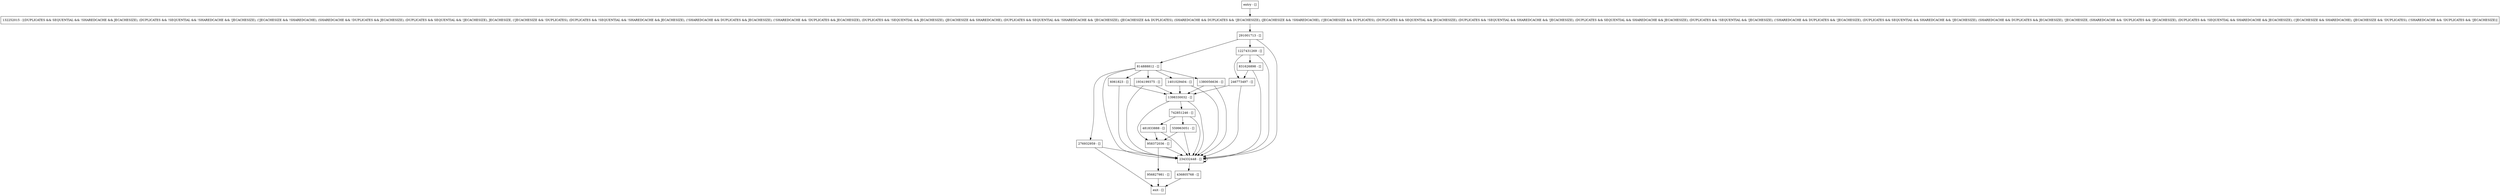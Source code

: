 digraph search {
node [shape=record];
481833888 [label="481833888 - []"];
291001713 [label="291001713 - []"];
1401029404 [label="1401029404 - []"];
814888812 [label="814888812 - []"];
1380056636 [label="1380056636 - []"];
436805768 [label="436805768 - []"];
742851246 [label="742851246 - []"];
6061823 [label="6061823 - []"];
559963051 [label="559963051 - []"];
1934199375 [label="1934199375 - []"];
276932959 [label="276932959 - []"];
entry [label="entry - []"];
exit [label="exit - []"];
234332448 [label="234332448 - []"];
132252015 [label="132252015 - [(DUPLICATES && SEQUENTIAL && !SHAREDCACHE && JECACHESIZE), (DUPLICATES && !SEQUENTIAL && !SHAREDCACHE && !JECACHESIZE), (!JECACHESIZE && !SHAREDCACHE), (SHAREDCACHE && !DUPLICATES && JECACHESIZE), (DUPLICATES && SEQUENTIAL && !JECACHESIZE), JECACHESIZE, (!JECACHESIZE && !DUPLICATES), (DUPLICATES && !SEQUENTIAL && !SHAREDCACHE && JECACHESIZE), (!SHAREDCACHE && DUPLICATES && JECACHESIZE), (!SHAREDCACHE && !DUPLICATES && JECACHESIZE), (DUPLICATES && !SEQUENTIAL && JECACHESIZE), (JECACHESIZE && SHAREDCACHE), (DUPLICATES && SEQUENTIAL && !SHAREDCACHE && !JECACHESIZE), (JECACHESIZE && DUPLICATES), (SHAREDCACHE && DUPLICATES && !JECACHESIZE), (JECACHESIZE && !SHAREDCACHE), (!JECACHESIZE && DUPLICATES), (DUPLICATES && SEQUENTIAL && JECACHESIZE), (DUPLICATES && !SEQUENTIAL && SHAREDCACHE && !JECACHESIZE), (DUPLICATES && SEQUENTIAL && SHAREDCACHE && JECACHESIZE), (DUPLICATES && !SEQUENTIAL && !JECACHESIZE), (!SHAREDCACHE && DUPLICATES && !JECACHESIZE), (DUPLICATES && SEQUENTIAL && SHAREDCACHE && !JECACHESIZE), (SHAREDCACHE && DUPLICATES && JECACHESIZE), !JECACHESIZE, (SHAREDCACHE && !DUPLICATES && !JECACHESIZE), (DUPLICATES && !SEQUENTIAL && SHAREDCACHE && JECACHESIZE), (!JECACHESIZE && SHAREDCACHE), (JECACHESIZE && !DUPLICATES), (!SHAREDCACHE && !DUPLICATES && !JECACHESIZE)]"];
1227431269 [label="1227431269 - []"];
831626898 [label="831626898 - []"];
246773497 [label="246773497 - []"];
956827981 [label="956827981 - []"];
958372036 [label="958372036 - []"];
1398330032 [label="1398330032 - []"];
entry;
exit;
481833888 -> 234332448;
481833888 -> 958372036;
291001713 -> 234332448;
291001713 -> 1227431269;
291001713 -> 814888812;
1401029404 -> 234332448;
1401029404 -> 1398330032;
814888812 -> 234332448;
814888812 -> 1401029404;
814888812 -> 1380056636;
814888812 -> 6061823;
814888812 -> 1934199375;
814888812 -> 276932959;
1380056636 -> 234332448;
1380056636 -> 1398330032;
436805768 -> exit;
742851246 -> 481833888;
742851246 -> 234332448;
742851246 -> 559963051;
6061823 -> 234332448;
6061823 -> 1398330032;
559963051 -> 234332448;
559963051 -> 958372036;
1934199375 -> 234332448;
1934199375 -> 1398330032;
276932959 -> exit;
276932959 -> 234332448;
entry -> 132252015;
234332448 -> 234332448;
234332448 -> 436805768;
132252015 -> 291001713;
1227431269 -> 234332448;
1227431269 -> 831626898;
1227431269 -> 246773497;
831626898 -> 234332448;
831626898 -> 246773497;
246773497 -> 234332448;
246773497 -> 1398330032;
956827981 -> exit;
958372036 -> 234332448;
958372036 -> 956827981;
1398330032 -> 234332448;
1398330032 -> 742851246;
1398330032 -> 958372036;
}
